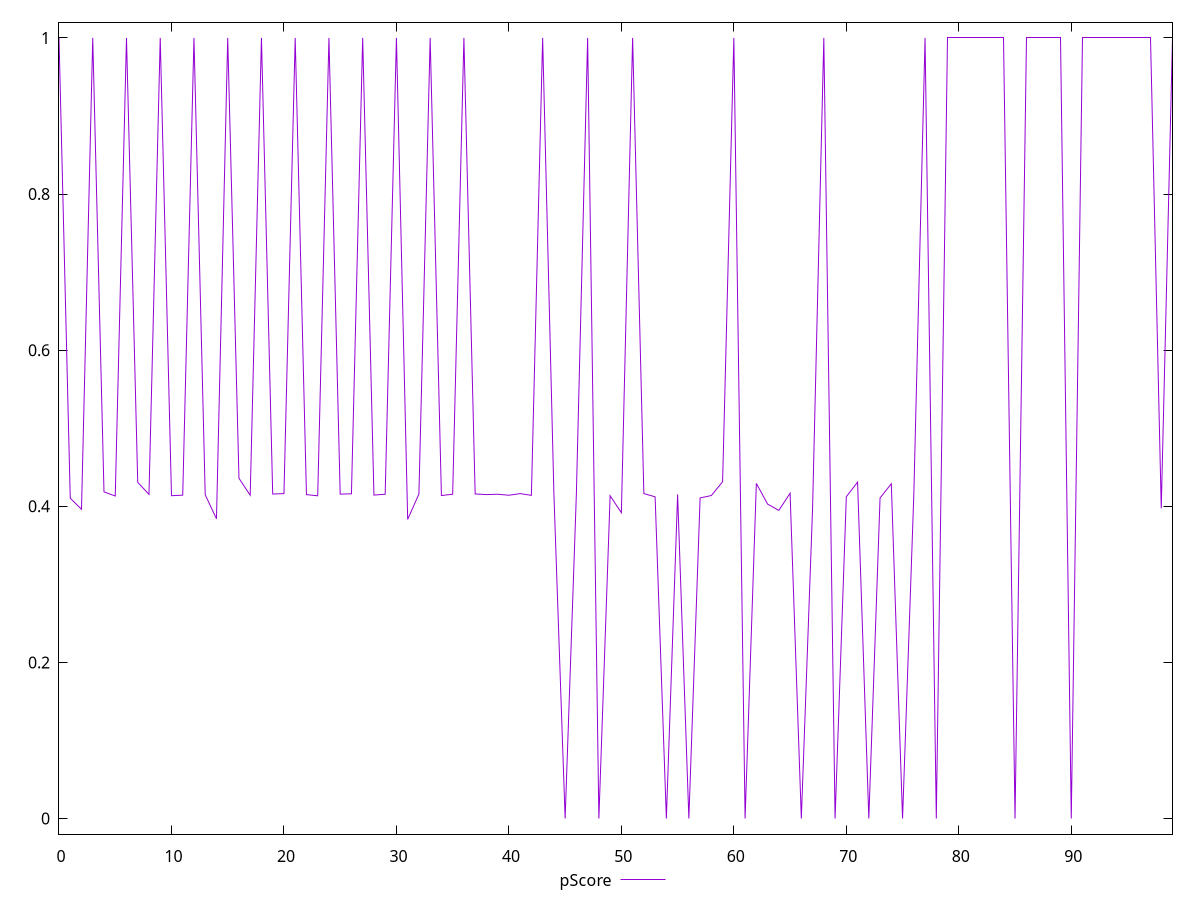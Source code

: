 reset

$pScore <<EOF
0 1
1 0.4103529411764706
2 0.3961176470588235
3 1
4 0.41847058823529415
5 0.4131764705882353
6 1
7 0.43070588235294116
8 0.41517647058823526
9 1
10 0.41352941176470587
11 0.41423529411764703
12 1
13 0.41470588235294115
14 0.384
15 1
16 0.4358823529411765
17 0.41411764705882353
18 1
19 0.4156470588235294
20 0.41623529411764704
21 1
22 0.41494117647058826
23 0.41341176470588237
24 1
25 0.41552941176470587
26 0.416
27 1
28 0.4143529411764706
29 0.41541176470588237
30 1
31 0.3831764705882353
32 0.4157647058823529
33 1
34 0.4137647058823529
35 0.41541176470588237
36 1
37 0.4157647058823529
38 0.41494117647058826
39 0.41541176470588237
40 0.41411764705882353
41 0.41623529411764704
42 0.414
43 1
44 0.41670588235294115
45 0
46 0.41611764705882354
47 1
48 0
49 0.41352941176470587
50 0.3917647058823529
51 1
52 0.41623529411764704
53 0.41211764705882353
54 0
55 0.41517647058823526
56 0
57 0.41070588235294114
58 0.4137647058823529
59 0.4314117647058824
60 1
61 0
62 0.4292941176470588
63 0.4028235294117647
64 0.3947058823529412
65 0.41670588235294115
66 0
67 0.3977647058823529
68 1
69 0
70 0.41223529411764703
71 0.4309411764705882
72 0
73 0.41070588235294114
74 0.4288235294117647
75 0
76 0.41447058823529415
77 1
78 0
79 1
80 1
81 1
82 1
83 1
84 1
85 0
86 1
87 1
88 1
89 1
90 0
91 1
92 1
93 1
94 1
95 1
96 1
97 1
98 0.3972941176470588
99 1
EOF

set key outside below
set xrange [0:99]
set yrange [-0.02:1.02]
set trange [-0.02:1.02]
set terminal svg size 640, 500 enhanced background rgb 'white'
set output "report_00025_2021-02-22T21:38:55.199Z/uses-rel-preload/samples/pages/pScore/values.svg"

plot $pScore title "pScore" with line

reset
